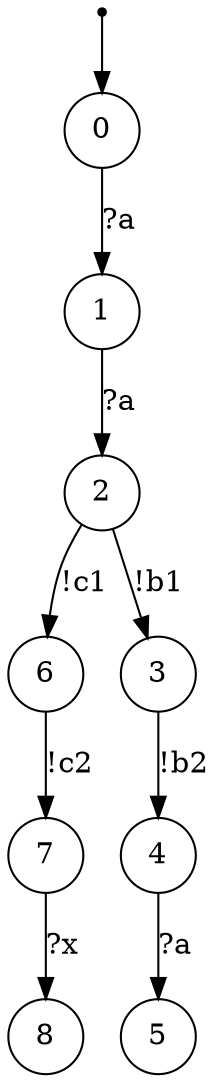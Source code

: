 digraph {
 node [shape=point] ENTRY
 node [shape=circle]
 ENTRY -> 0
0 -> 1 [label="?a"]
1 -> 2 [label="?a"]
2 -> 6 [label="!c1"]
6 -> 7 [label="!c2"]
7 -> 8 [label="?x"]
2 -> 3 [label="!b1"]
3 -> 4 [label="!b2"]
4 -> 5 [label="?a"]
}